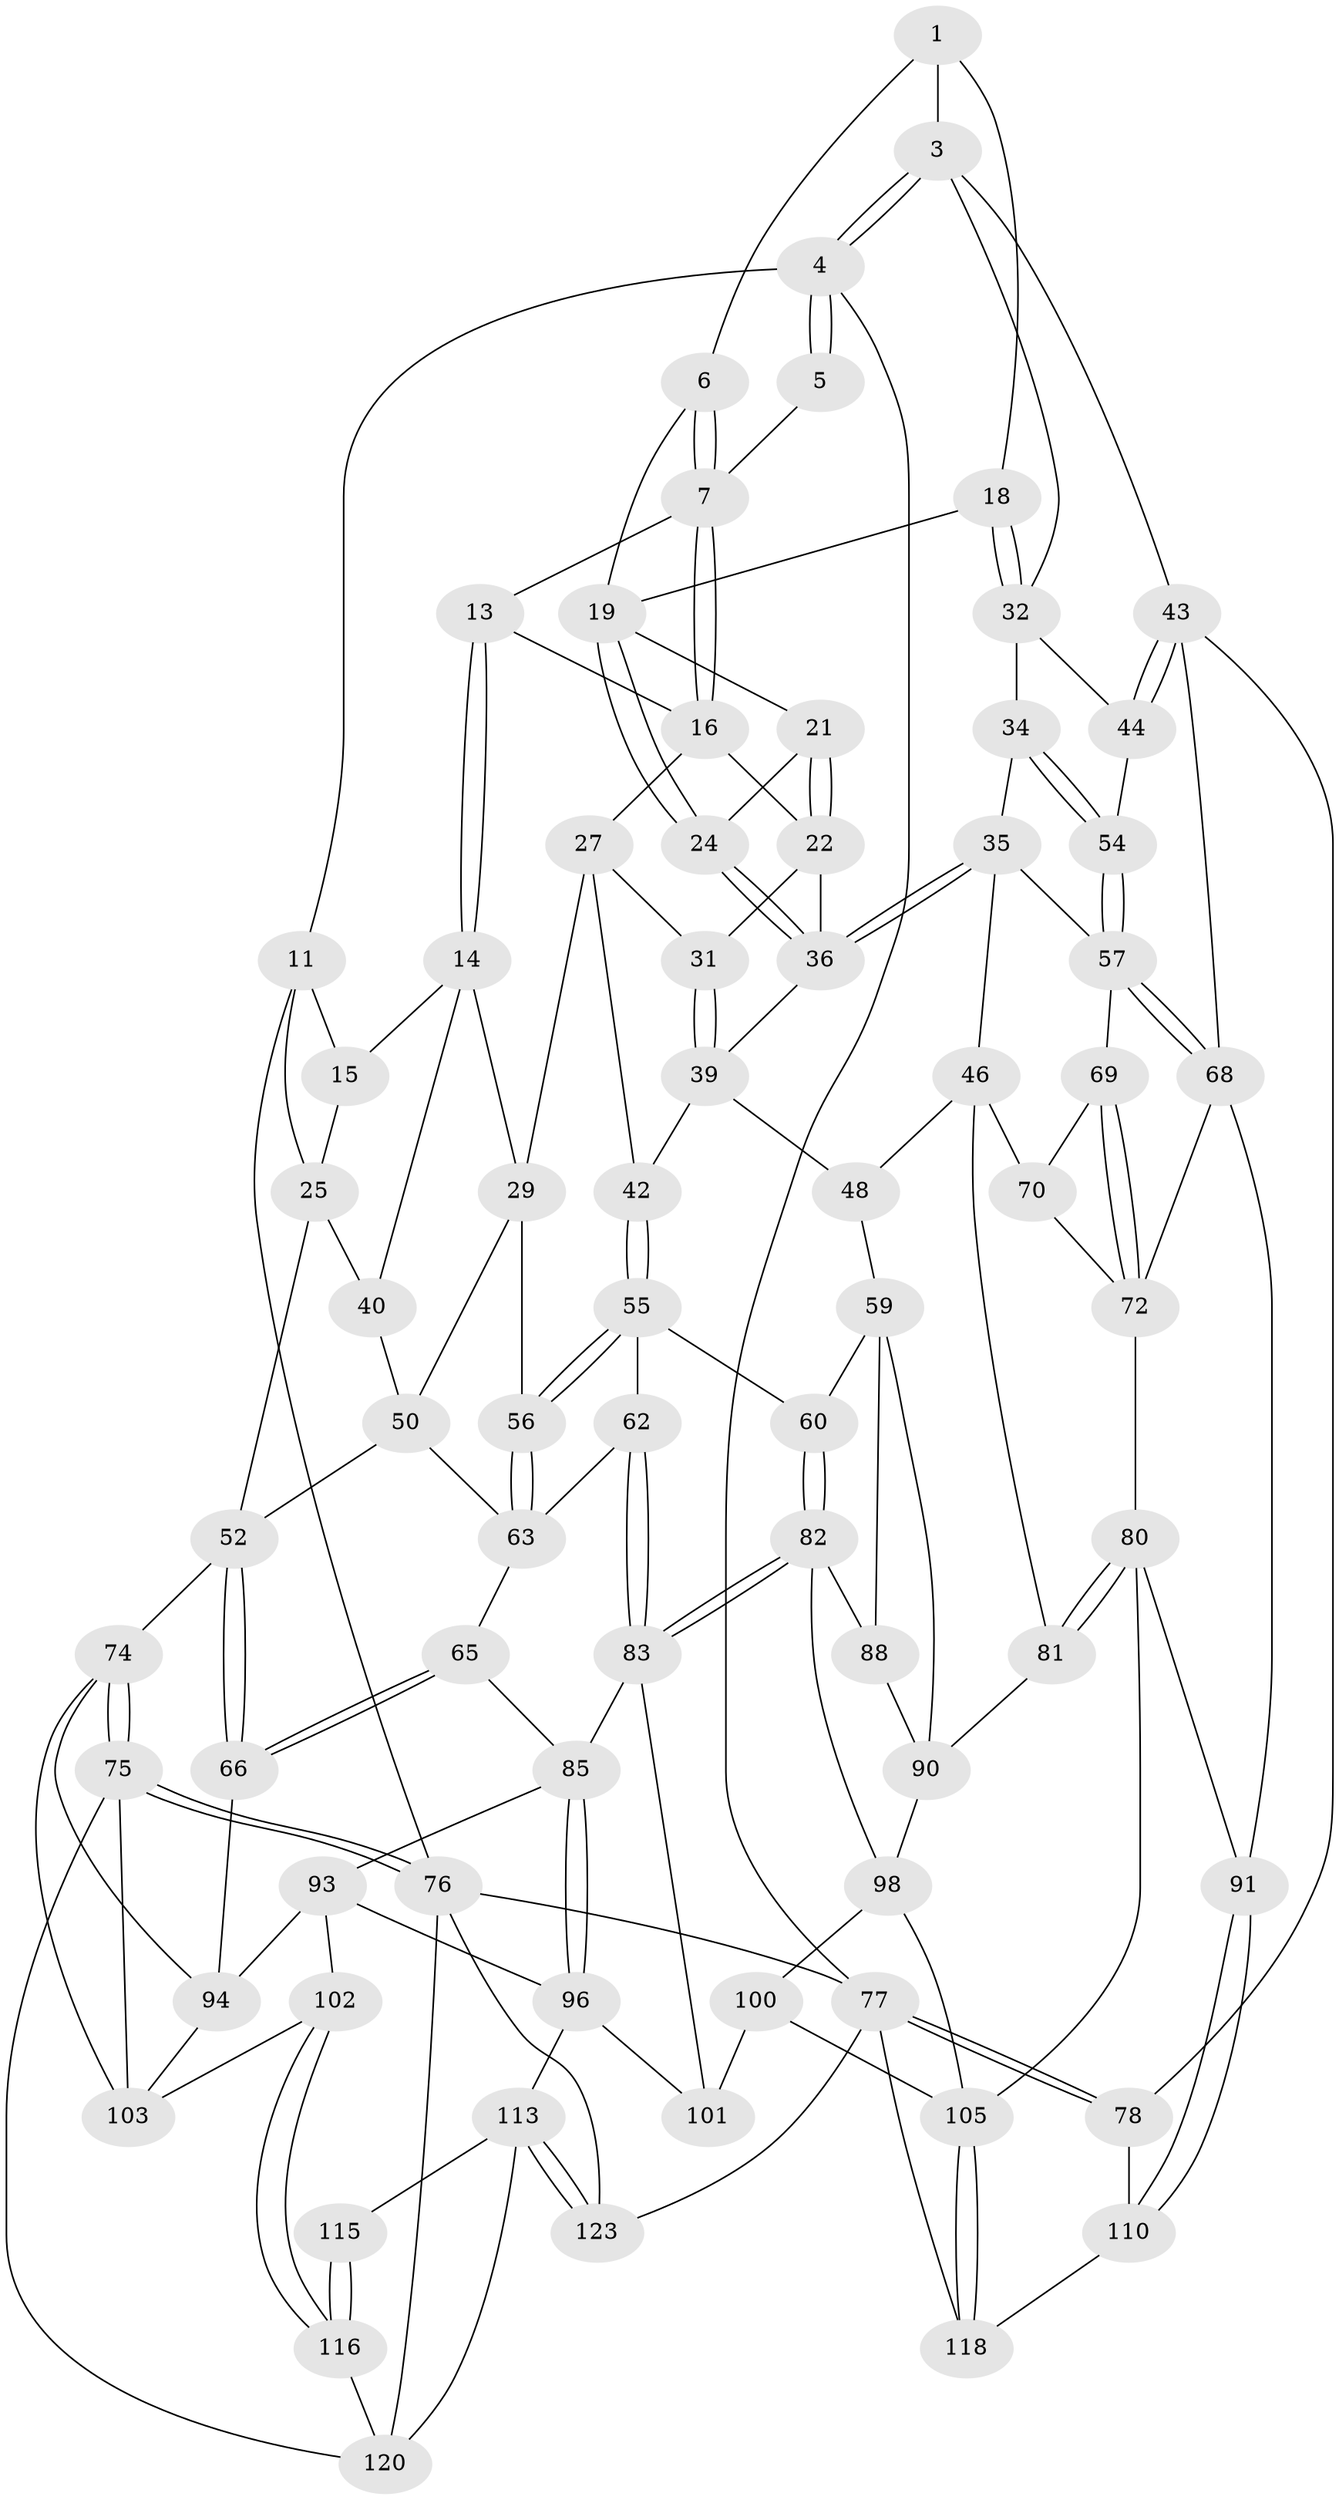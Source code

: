 // original degree distribution, {3: 0.024, 5: 0.552, 6: 0.208, 4: 0.216}
// Generated by graph-tools (version 1.1) at 2025/11/02/27/25 16:11:55]
// undirected, 76 vertices, 169 edges
graph export_dot {
graph [start="1"]
  node [color=gray90,style=filled];
  1 [pos="+0.730452045429306+0.018249782473468",super="+2"];
  3 [pos="+1+0",super="+37"];
  4 [pos="+1+0",super="+10"];
  5 [pos="+0.715651093026726+0",super="+9"];
  6 [pos="+0.6925424772372317+0.10121224763851501"];
  7 [pos="+0.6280600107102413+0.147183031834688",super="+8"];
  11 [pos="+0+0",super="+12"];
  13 [pos="+0.4014911912372767+0"];
  14 [pos="+0.2737918611131093+0.19117572868771499",super="+30"];
  15 [pos="+0.1043793033098711+0.12238701936634751"];
  16 [pos="+0.6214192359814478+0.1693987600424178",super="+17"];
  18 [pos="+0.8718134712409076+0.1733849835195"];
  19 [pos="+0.8425457215358644+0.18743715438251657",super="+20"];
  21 [pos="+0.7320949873726534+0.18584130472379007"];
  22 [pos="+0.6463578918906846+0.23579043191113314",super="+23"];
  24 [pos="+0.7893381306351802+0.24220071699522375"];
  25 [pos="+0+0.2172247258435482",super="+26"];
  27 [pos="+0.4374596916025725+0.29755482495133123",super="+28"];
  29 [pos="+0.3229199289904763+0.324060705713135",super="+49"];
  31 [pos="+0.45291522969217185+0.3026310242852088"];
  32 [pos="+0.9229793068350168+0.2615461326857896",super="+33"];
  34 [pos="+0.8539785203022192+0.3801126095669828"];
  35 [pos="+0.7526681101689567+0.37209494355574135",super="+45"];
  36 [pos="+0.7269197478504335+0.33823684786832514",super="+38"];
  39 [pos="+0.5736793729212323+0.3749007419577872",super="+41"];
  40 [pos="+0.07327808611794767+0.34333097151481834"];
  42 [pos="+0.47664415602879545+0.46634966407658823"];
  43 [pos="+1+0.42154942093351194",super="+67"];
  44 [pos="+1+0.41787271440683293"];
  46 [pos="+0.7009565929247393+0.5457532485888132",super="+47"];
  48 [pos="+0.6189515336864583+0.5812540575922346"];
  50 [pos="+0.13947734791372854+0.504756580849613",super="+51"];
  52 [pos="+0+0.6400383827387289",super="+53"];
  54 [pos="+0.9126127799076921+0.5019188669975648"];
  55 [pos="+0.4724457171937393+0.5123734424140557",super="+61"];
  56 [pos="+0.3249576520982841+0.5170519193618742"];
  57 [pos="+0.8982096327495156+0.5361502039829963",super="+58"];
  59 [pos="+0.6169489719809849+0.5820740056959747",super="+87"];
  60 [pos="+0.5501364228725165+0.5859561458984768"];
  62 [pos="+0.37067193474032345+0.6170015586951385"];
  63 [pos="+0.3239667658527123+0.5398241885781434",super="+64"];
  65 [pos="+0.20427130200313026+0.6423549022651476"];
  66 [pos="+0+0.6511438894525923"];
  68 [pos="+0.986716662855681+0.6841236162808563",super="+71"];
  69 [pos="+0.8052817097006593+0.5707507885663694"];
  70 [pos="+0.7857201014751954+0.569666405566659"];
  72 [pos="+0.8583996263222653+0.6810216341572611",super="+73"];
  74 [pos="+0+0.6881214390866567",super="+109"];
  75 [pos="+0+1",super="+121"];
  76 [pos="+0+1",super="+125"];
  77 [pos="+1+1",super="+122"];
  78 [pos="+1+0.9421742510268858",super="+79"];
  80 [pos="+0.7335031256018231+0.73056499291909",super="+92"];
  81 [pos="+0.7188198098648726+0.716152942991937"];
  82 [pos="+0.4364857429633996+0.6783143742730268",super="+89"];
  83 [pos="+0.4015259579679712+0.6828304196658179",super="+84"];
  85 [pos="+0.33731868757910044+0.7030283951053709",super="+86"];
  88 [pos="+0.5488082066978316+0.7367925767467215"];
  90 [pos="+0.6049068203297101+0.7570095284777585",super="+95"];
  91 [pos="+0.8084718018585074+0.8162167002861722"];
  93 [pos="+0.20111690963099801+0.7260535108834857",super="+97"];
  94 [pos="+0.13285154746242928+0.7493978699869479",super="+104"];
  96 [pos="+0.2452231640059923+0.8130868676932997",super="+108"];
  98 [pos="+0.5801963361703465+0.786147619742146",super="+99"];
  100 [pos="+0.488945077868884+0.8001093701785768",super="+111"];
  101 [pos="+0.38669490462881356+0.7759106601005815",super="+107"];
  102 [pos="+0.19020008745736997+0.8473716365655948"];
  103 [pos="+0.15338911709248013+0.8482411403634288",super="+112"];
  105 [pos="+0.601015690298273+0.9827423897566077",super="+106"];
  110 [pos="+0.8707227692772982+0.8549459013688576",super="+117"];
  113 [pos="+0.30742395520489324+0.9611132445384953",super="+114"];
  115 [pos="+0.23607683099275703+0.9362402241083978"];
  116 [pos="+0.1957286764738659+0.8703889801436426",super="+119"];
  118 [pos="+0.6098016182695087+1"];
  120 [pos="+0.14194927017115344+0.9500037428183069",super="+124"];
  123 [pos="+0.43549866248520813+1"];
  1 -- 6;
  1 -- 18;
  1 -- 3;
  3 -- 4;
  3 -- 4;
  3 -- 32;
  3 -- 43;
  4 -- 5 [weight=2];
  4 -- 5;
  4 -- 77;
  4 -- 11;
  5 -- 7;
  6 -- 7;
  6 -- 7;
  6 -- 19;
  7 -- 16;
  7 -- 16;
  7 -- 13;
  11 -- 25;
  11 -- 76;
  11 -- 15;
  13 -- 14;
  13 -- 14;
  13 -- 16;
  14 -- 15;
  14 -- 40;
  14 -- 29;
  15 -- 25;
  16 -- 22;
  16 -- 27;
  18 -- 19;
  18 -- 32;
  18 -- 32;
  19 -- 24;
  19 -- 24;
  19 -- 21;
  21 -- 22;
  21 -- 22;
  21 -- 24;
  22 -- 36;
  22 -- 31;
  24 -- 36;
  24 -- 36;
  25 -- 40;
  25 -- 52;
  27 -- 31;
  27 -- 42;
  27 -- 29;
  29 -- 56;
  29 -- 50;
  31 -- 39;
  31 -- 39;
  32 -- 34;
  32 -- 44;
  34 -- 35;
  34 -- 54;
  34 -- 54;
  35 -- 36;
  35 -- 36;
  35 -- 57;
  35 -- 46;
  36 -- 39;
  39 -- 48;
  39 -- 42;
  40 -- 50;
  42 -- 55;
  42 -- 55;
  43 -- 44;
  43 -- 44;
  43 -- 68;
  43 -- 78;
  44 -- 54;
  46 -- 70;
  46 -- 48;
  46 -- 81;
  48 -- 59;
  50 -- 63;
  50 -- 52;
  52 -- 66;
  52 -- 66;
  52 -- 74;
  54 -- 57;
  54 -- 57;
  55 -- 56;
  55 -- 56;
  55 -- 60;
  55 -- 62;
  56 -- 63;
  56 -- 63;
  57 -- 68;
  57 -- 68;
  57 -- 69;
  59 -- 60;
  59 -- 88;
  59 -- 90;
  60 -- 82;
  60 -- 82;
  62 -- 63;
  62 -- 83;
  62 -- 83;
  63 -- 65;
  65 -- 66;
  65 -- 66;
  65 -- 85;
  66 -- 94;
  68 -- 72;
  68 -- 91;
  69 -- 70;
  69 -- 72;
  69 -- 72;
  70 -- 72;
  72 -- 80;
  74 -- 75;
  74 -- 75;
  74 -- 103;
  74 -- 94;
  75 -- 76;
  75 -- 76;
  75 -- 120;
  75 -- 103;
  76 -- 77;
  76 -- 123;
  76 -- 120;
  77 -- 78;
  77 -- 78;
  77 -- 123;
  77 -- 118;
  78 -- 110 [weight=2];
  80 -- 81;
  80 -- 81;
  80 -- 105;
  80 -- 91;
  81 -- 90;
  82 -- 83;
  82 -- 83;
  82 -- 88;
  82 -- 98;
  83 -- 85;
  83 -- 101;
  85 -- 96;
  85 -- 96;
  85 -- 93;
  88 -- 90;
  90 -- 98;
  91 -- 110;
  91 -- 110;
  93 -- 94;
  93 -- 96;
  93 -- 102;
  94 -- 103;
  96 -- 113;
  96 -- 101;
  98 -- 105;
  98 -- 100;
  100 -- 101 [weight=2];
  100 -- 105;
  102 -- 103;
  102 -- 116;
  102 -- 116;
  105 -- 118;
  105 -- 118;
  110 -- 118;
  113 -- 123;
  113 -- 123;
  113 -- 115;
  113 -- 120;
  115 -- 116 [weight=2];
  115 -- 116;
  116 -- 120;
}
